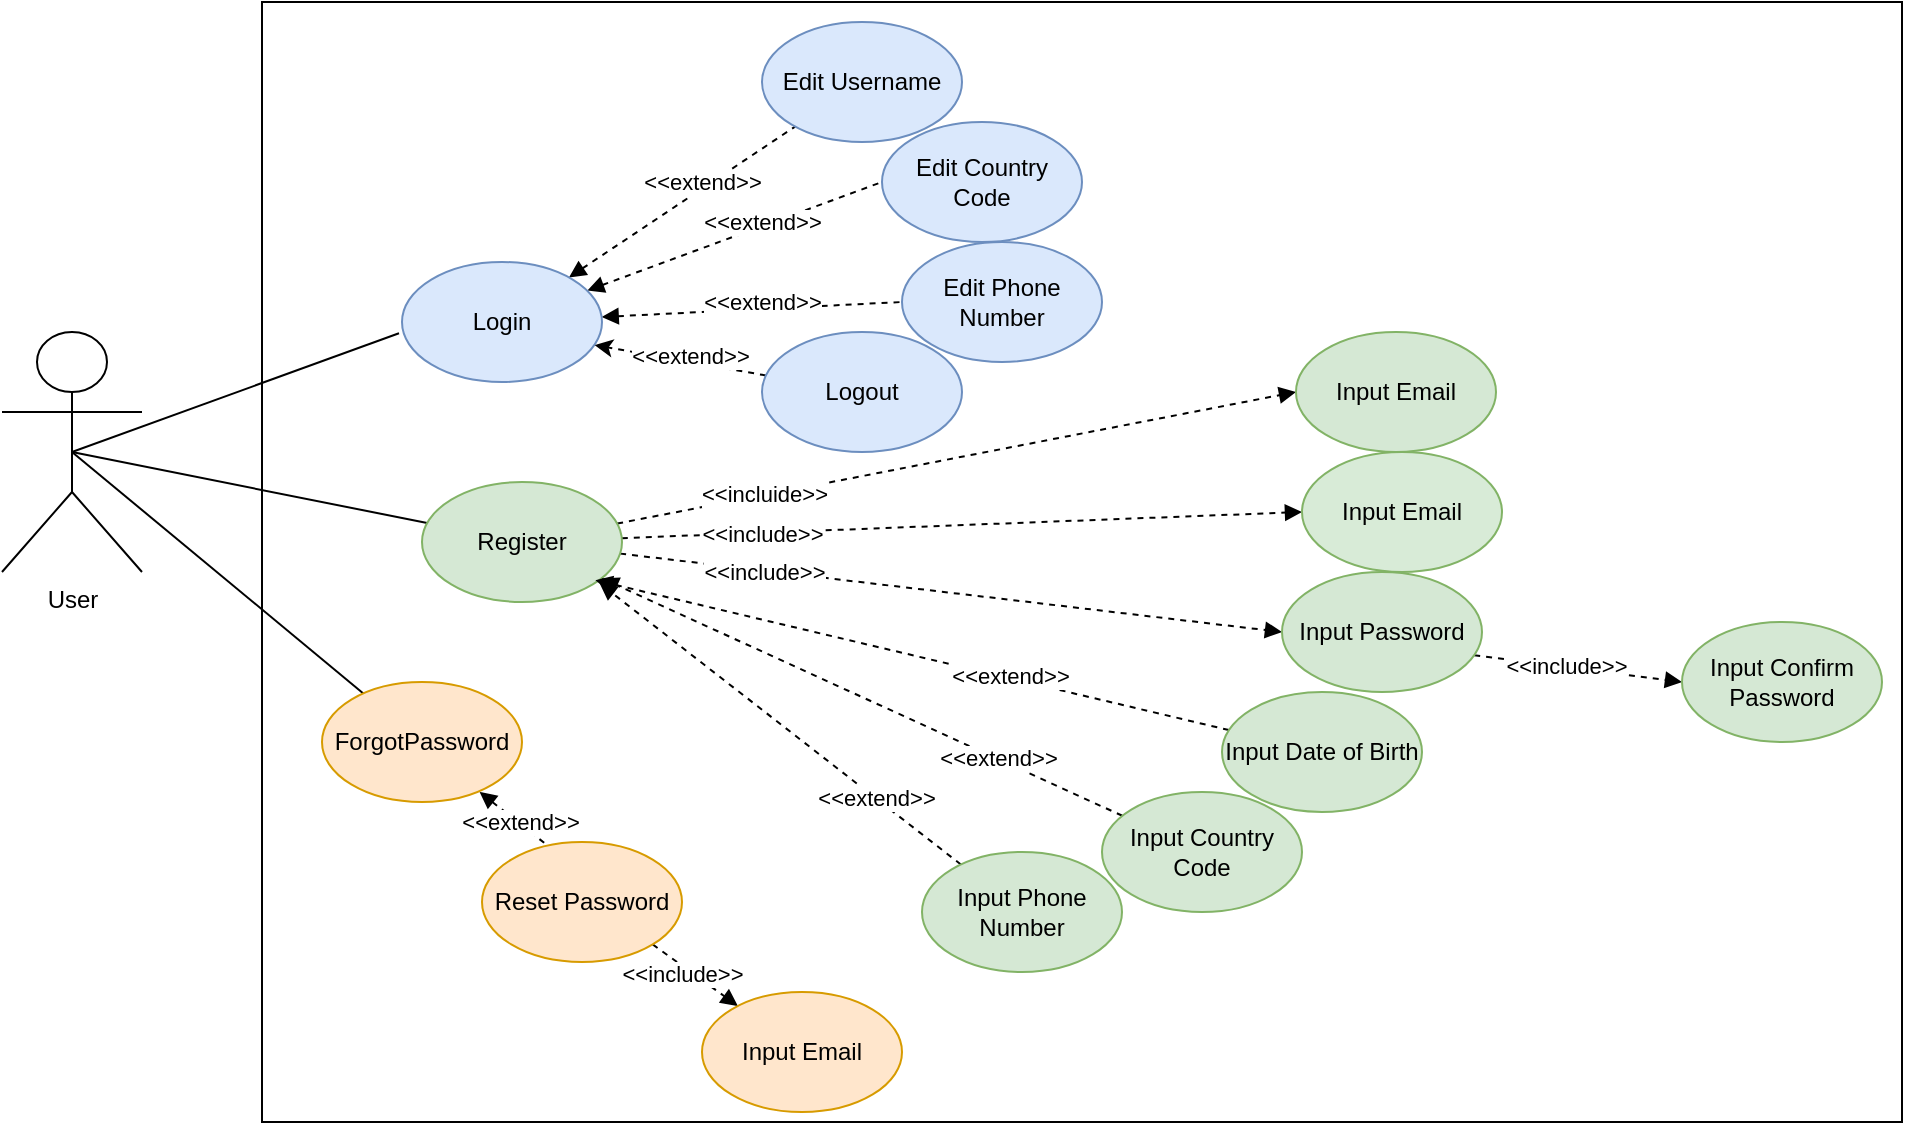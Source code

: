 <mxfile version="13.1.3" type="google"><diagram id="FLAnsnsfEomaacBVh4XP" name="Page-1"><mxGraphModel dx="346" dy="166" grid="1" gridSize="10" guides="1" tooltips="1" connect="1" arrows="1" fold="1" page="1" pageScale="1" pageWidth="827" pageHeight="1169" math="0" shadow="0"><root><mxCell id="0"/><mxCell id="1" parent="0"/><mxCell id="iPLGBOSDuzqeMIdprW-f-1" value="User" style="shape=umlActor;verticalLabelPosition=bottom;labelBackgroundColor=#ffffff;verticalAlign=top;html=1;outlineConnect=0;" parent="1" vertex="1"><mxGeometry x="20" y="195" width="70" height="120" as="geometry"/></mxCell><mxCell id="iPLGBOSDuzqeMIdprW-f-6" value="" style="rounded=0;whiteSpace=wrap;html=1;" parent="1" vertex="1"><mxGeometry x="150" y="30" width="820" height="560" as="geometry"/></mxCell><mxCell id="iPLGBOSDuzqeMIdprW-f-12" style="edgeStyle=none;rounded=0;orthogonalLoop=0;jettySize=auto;html=1;exitX=-0.015;exitY=0.594;exitDx=0;exitDy=0;exitPerimeter=0;jumpStyle=none;endArrow=none;endFill=0;noJump=1;entryX=0.5;entryY=0.5;entryDx=0;entryDy=0;entryPerimeter=0;" parent="1" source="iPLGBOSDuzqeMIdprW-f-7" target="iPLGBOSDuzqeMIdprW-f-1" edge="1"><mxGeometry relative="1" as="geometry"/></mxCell><mxCell id="iPLGBOSDuzqeMIdprW-f-22" style="edgeStyle=none;rounded=0;jumpStyle=none;orthogonalLoop=1;jettySize=auto;html=1;endArrow=none;endFill=0;dashed=1;startArrow=block;startFill=1;" parent="1" source="iPLGBOSDuzqeMIdprW-f-7" target="iPLGBOSDuzqeMIdprW-f-18" edge="1"><mxGeometry relative="1" as="geometry"/></mxCell><mxCell id="iPLGBOSDuzqeMIdprW-f-25" value="&amp;lt;&amp;lt;extend&amp;gt;&amp;gt;" style="edgeLabel;html=1;align=center;verticalAlign=middle;resizable=0;points=[];rotation=0;" parent="iPLGBOSDuzqeMIdprW-f-22" vertex="1" connectable="0"><mxGeometry x="-0.115" y="1" relative="1" as="geometry"><mxPoint x="17.14" y="-13.6" as="offset"/></mxGeometry></mxCell><mxCell id="iPLGBOSDuzqeMIdprW-f-23" style="edgeStyle=none;rounded=0;jumpStyle=none;orthogonalLoop=1;jettySize=auto;html=1;entryX=0;entryY=0.5;entryDx=0;entryDy=0;endArrow=none;endFill=0;dashed=1;startArrow=block;startFill=1;" parent="1" source="iPLGBOSDuzqeMIdprW-f-7" target="iPLGBOSDuzqeMIdprW-f-21" edge="1"><mxGeometry relative="1" as="geometry"/></mxCell><mxCell id="iPLGBOSDuzqeMIdprW-f-26" value="&amp;lt;&amp;lt;extend&amp;gt;&amp;gt;" style="edgeLabel;html=1;align=center;verticalAlign=middle;resizable=0;points=[];rotation=0;" parent="iPLGBOSDuzqeMIdprW-f-23" vertex="1" connectable="0"><mxGeometry x="-0.326" y="-2" relative="1" as="geometry"><mxPoint x="36.97" y="-17.86" as="offset"/></mxGeometry></mxCell><mxCell id="iPLGBOSDuzqeMIdprW-f-24" style="edgeStyle=none;rounded=0;jumpStyle=none;orthogonalLoop=1;jettySize=auto;html=1;entryX=0;entryY=0.5;entryDx=0;entryDy=0;endArrow=none;endFill=0;dashed=1;startArrow=block;startFill=1;" parent="1" source="iPLGBOSDuzqeMIdprW-f-7" target="iPLGBOSDuzqeMIdprW-f-19" edge="1"><mxGeometry relative="1" as="geometry"/></mxCell><mxCell id="iPLGBOSDuzqeMIdprW-f-28" value="&amp;lt;&amp;lt;extend&amp;gt;&amp;gt;" style="edgeLabel;html=1;align=center;verticalAlign=middle;resizable=0;points=[];rotation=0;" parent="iPLGBOSDuzqeMIdprW-f-24" vertex="1" connectable="0"><mxGeometry x="-0.243" y="1" relative="1" as="geometry"><mxPoint x="23.29" y="-3.66" as="offset"/></mxGeometry></mxCell><mxCell id="iPLGBOSDuzqeMIdprW-f-7" value="Login" style="ellipse;whiteSpace=wrap;html=1;fillColor=#dae8fc;strokeColor=#6c8ebf;" parent="1" vertex="1"><mxGeometry x="220" y="160" width="100" height="60" as="geometry"/></mxCell><mxCell id="iPLGBOSDuzqeMIdprW-f-14" style="edgeStyle=none;rounded=0;jumpStyle=none;orthogonalLoop=1;jettySize=auto;html=1;entryX=0.5;entryY=0.5;entryDx=0;entryDy=0;entryPerimeter=0;endArrow=none;endFill=0;" parent="1" source="iPLGBOSDuzqeMIdprW-f-9" target="iPLGBOSDuzqeMIdprW-f-1" edge="1"><mxGeometry relative="1" as="geometry"/></mxCell><mxCell id="iPLGBOSDuzqeMIdprW-f-39" style="edgeStyle=none;rounded=0;jumpStyle=none;orthogonalLoop=1;jettySize=auto;html=1;entryX=0;entryY=0.5;entryDx=0;entryDy=0;dashed=1;startArrow=none;startFill=0;endArrow=block;endFill=1;" parent="1" source="iPLGBOSDuzqeMIdprW-f-9" target="iPLGBOSDuzqeMIdprW-f-33" edge="1"><mxGeometry relative="1" as="geometry"/></mxCell><mxCell id="iPLGBOSDuzqeMIdprW-f-48" value="&amp;lt;&amp;lt;include&amp;gt;&amp;gt;" style="edgeLabel;html=1;align=center;verticalAlign=middle;resizable=0;points=[];" parent="iPLGBOSDuzqeMIdprW-f-39" vertex="1" connectable="0"><mxGeometry x="-0.216" y="3" relative="1" as="geometry"><mxPoint x="-63.4" y="6" as="offset"/></mxGeometry></mxCell><mxCell id="iPLGBOSDuzqeMIdprW-f-40" style="edgeStyle=none;rounded=0;jumpStyle=none;orthogonalLoop=1;jettySize=auto;html=1;entryX=0;entryY=0.5;entryDx=0;entryDy=0;dashed=1;startArrow=none;startFill=0;endArrow=block;endFill=1;" parent="1" source="iPLGBOSDuzqeMIdprW-f-9" target="iPLGBOSDuzqeMIdprW-f-34" edge="1"><mxGeometry relative="1" as="geometry"/></mxCell><mxCell id="iPLGBOSDuzqeMIdprW-f-47" value="&amp;lt;&amp;lt;include&amp;gt;&amp;gt;" style="edgeLabel;html=1;align=center;verticalAlign=middle;resizable=0;points=[];rotation=0;" parent="iPLGBOSDuzqeMIdprW-f-40" vertex="1" connectable="0"><mxGeometry x="-0.082" y="2" relative="1" as="geometry"><mxPoint x="-80" y="-6.76" as="offset"/></mxGeometry></mxCell><mxCell id="iPLGBOSDuzqeMIdprW-f-55" style="edgeStyle=none;rounded=0;jumpStyle=none;orthogonalLoop=1;jettySize=auto;html=1;entryX=0;entryY=0.5;entryDx=0;entryDy=0;dashed=1;startArrow=none;startFill=0;endArrow=block;endFill=1;" parent="1" source="iPLGBOSDuzqeMIdprW-f-9" target="iPLGBOSDuzqeMIdprW-f-54" edge="1"><mxGeometry relative="1" as="geometry"/></mxCell><mxCell id="iPLGBOSDuzqeMIdprW-f-56" value="&amp;lt;&amp;lt;incluide&amp;gt;&amp;gt;" style="edgeLabel;html=1;align=center;verticalAlign=middle;resizable=0;points=[];labelBorderColor=none;" parent="iPLGBOSDuzqeMIdprW-f-55" vertex="1" connectable="0"><mxGeometry x="-0.224" y="1" relative="1" as="geometry"><mxPoint x="-58" y="11" as="offset"/></mxGeometry></mxCell><mxCell id="iPLGBOSDuzqeMIdprW-f-9" value="Register" style="ellipse;whiteSpace=wrap;html=1;fillColor=#d5e8d4;strokeColor=#82b366;" parent="1" vertex="1"><mxGeometry x="230" y="270" width="100" height="60" as="geometry"/></mxCell><mxCell id="iPLGBOSDuzqeMIdprW-f-31" style="edgeStyle=none;rounded=0;jumpStyle=none;orthogonalLoop=1;jettySize=auto;html=1;dashed=1;startArrow=none;startFill=0;endArrow=block;endFill=1;exitX=1;exitY=1;exitDx=0;exitDy=0;" parent="1" source="iPLGBOSDuzqeMIdprW-f-10" target="iPLGBOSDuzqeMIdprW-f-30" edge="1"><mxGeometry relative="1" as="geometry"/></mxCell><mxCell id="iPLGBOSDuzqeMIdprW-f-32" value="&amp;lt;&amp;lt;include&amp;gt;&amp;gt;" style="edgeLabel;html=1;align=center;verticalAlign=middle;resizable=0;points=[];rotation=0;" parent="iPLGBOSDuzqeMIdprW-f-31" vertex="1" connectable="0"><mxGeometry x="-0.313" y="2" relative="1" as="geometry"><mxPoint x="-1.46" y="5.44" as="offset"/></mxGeometry></mxCell><mxCell id="iPLGBOSDuzqeMIdprW-f-10" value="Reset Password" style="ellipse;whiteSpace=wrap;html=1;fillColor=#ffe6cc;strokeColor=#d79b00;" parent="1" vertex="1"><mxGeometry x="260" y="450" width="100" height="60" as="geometry"/></mxCell><mxCell id="iPLGBOSDuzqeMIdprW-f-18" value="Edit Username" style="ellipse;whiteSpace=wrap;html=1;fillColor=#dae8fc;strokeColor=#6c8ebf;" parent="1" vertex="1"><mxGeometry x="400" y="40" width="100" height="60" as="geometry"/></mxCell><mxCell id="iPLGBOSDuzqeMIdprW-f-19" value="Edit Phone Number" style="ellipse;whiteSpace=wrap;html=1;fillColor=#dae8fc;strokeColor=#6c8ebf;" parent="1" vertex="1"><mxGeometry x="470" y="150" width="100" height="60" as="geometry"/></mxCell><mxCell id="iPLGBOSDuzqeMIdprW-f-21" value="Edit Country Code" style="ellipse;whiteSpace=wrap;html=1;fillColor=#dae8fc;strokeColor=#6c8ebf;" parent="1" vertex="1"><mxGeometry x="460" y="90" width="100" height="60" as="geometry"/></mxCell><mxCell id="iPLGBOSDuzqeMIdprW-f-30" value="Input Email" style="ellipse;whiteSpace=wrap;html=1;fillColor=#ffe6cc;strokeColor=#d79b00;" parent="1" vertex="1"><mxGeometry x="370" y="525" width="100" height="60" as="geometry"/></mxCell><mxCell id="iPLGBOSDuzqeMIdprW-f-33" value="Input Email" style="ellipse;whiteSpace=wrap;html=1;fillColor=#D8EBD7;strokeColor=#82b366;" parent="1" vertex="1"><mxGeometry x="670" y="255" width="100" height="60" as="geometry"/></mxCell><mxCell id="iPLGBOSDuzqeMIdprW-f-45" style="edgeStyle=none;rounded=0;jumpStyle=none;orthogonalLoop=1;jettySize=auto;html=1;entryX=0;entryY=0.5;entryDx=0;entryDy=0;dashed=1;startArrow=none;startFill=0;endArrow=block;endFill=1;exitX=0.961;exitY=0.694;exitDx=0;exitDy=0;exitPerimeter=0;" parent="1" source="iPLGBOSDuzqeMIdprW-f-34" target="iPLGBOSDuzqeMIdprW-f-35" edge="1"><mxGeometry relative="1" as="geometry"><mxPoint x="891.3" y="308.24" as="sourcePoint"/></mxGeometry></mxCell><mxCell id="iPLGBOSDuzqeMIdprW-f-46" value="&amp;lt;&amp;lt;include&amp;gt;&amp;gt;" style="edgeLabel;html=1;align=center;verticalAlign=middle;resizable=0;points=[];" parent="iPLGBOSDuzqeMIdprW-f-45" vertex="1" connectable="0"><mxGeometry x="-0.228" y="2" relative="1" as="geometry"><mxPoint x="5.14" y="2" as="offset"/></mxGeometry></mxCell><mxCell id="iPLGBOSDuzqeMIdprW-f-34" value="Input Password" style="ellipse;whiteSpace=wrap;html=1;fillColor=#d5e8d4;strokeColor=#82b366;" parent="1" vertex="1"><mxGeometry x="660" y="315" width="100" height="60" as="geometry"/></mxCell><mxCell id="iPLGBOSDuzqeMIdprW-f-35" value="Input Confirm Password" style="ellipse;whiteSpace=wrap;html=1;fillColor=#d5e8d4;strokeColor=#82b366;" parent="1" vertex="1"><mxGeometry x="860" y="340" width="100" height="60" as="geometry"/></mxCell><mxCell id="iPLGBOSDuzqeMIdprW-f-42" style="edgeStyle=none;rounded=0;jumpStyle=none;orthogonalLoop=1;jettySize=auto;html=1;dashed=1;startArrow=none;startFill=0;endArrow=block;endFill=1;entryX=0.867;entryY=0.818;entryDx=0;entryDy=0;entryPerimeter=0;" parent="1" source="iPLGBOSDuzqeMIdprW-f-36" target="iPLGBOSDuzqeMIdprW-f-9" edge="1"><mxGeometry relative="1" as="geometry"><mxPoint x="320" y="320" as="targetPoint"/></mxGeometry></mxCell><mxCell id="iPLGBOSDuzqeMIdprW-f-49" value="&amp;lt;&amp;lt;extend&amp;gt;&amp;gt;" style="edgeLabel;html=1;align=center;verticalAlign=middle;resizable=0;points=[];rotation=0;" parent="iPLGBOSDuzqeMIdprW-f-42" vertex="1" connectable="0"><mxGeometry x="0.051" y="1" relative="1" as="geometry"><mxPoint x="56.7" y="11" as="offset"/></mxGeometry></mxCell><mxCell id="iPLGBOSDuzqeMIdprW-f-36" value="Input Date of Birth" style="ellipse;whiteSpace=wrap;html=1;fillColor=#d5e8d4;strokeColor=#82b366;" parent="1" vertex="1"><mxGeometry x="630" y="375" width="100" height="60" as="geometry"/></mxCell><mxCell id="iPLGBOSDuzqeMIdprW-f-43" style="edgeStyle=none;rounded=0;jumpStyle=none;orthogonalLoop=1;jettySize=auto;html=1;dashed=1;startArrow=none;startFill=0;endArrow=block;endFill=1;" parent="1" source="iPLGBOSDuzqeMIdprW-f-37" target="iPLGBOSDuzqeMIdprW-f-9" edge="1"><mxGeometry relative="1" as="geometry"><mxPoint x="328" y="340" as="targetPoint"/></mxGeometry></mxCell><mxCell id="iPLGBOSDuzqeMIdprW-f-51" value="&lt;span style=&quot;color: rgba(0 , 0 , 0 , 0) ; font-family: monospace ; font-size: 0px ; background-color: rgb(248 , 249 , 250)&quot;&gt;%3CmxGraphModel%3E%3Croot%3E%3CmxCell%20id%3D%220%22%2F%3E%3CmxCell%20id%3D%221%22%20parent%3D%220%22%2F%3E%3CmxCell%20id%3D%222%22%20value%3D%22%26amp%3Blt%3B%26amp%3Blt%3Bextend%26amp%3Bgt%3B%26amp%3Bgt%3B%22%20style%3D%22edgeLabel%3Bhtml%3D1%3Balign%3Dcenter%3BverticalAlign%3Dmiddle%3Bresizable%3D0%3Bpoints%3D%5B%5D%3Brotation%3D10%3B%22%20vertex%3D%221%22%20connectable%3D%220%22%20parent%3D%221%22%3E%3CmxGeometry%20x%3D%22498.022%22%20y%3D%22330.76%22%20as%3D%22geometry%22%3E%3CmxPoint%20as%3D%22offset%22%2F%3E%3C%2FmxGeometry%3E%3C%2FmxCell%3E%3C%2Froot%3E%3C%2FmxGraphModel%3E&amp;lt;&amp;lt;&lt;/span&gt;" style="edgeLabel;html=1;align=center;verticalAlign=middle;resizable=0;points=[];" parent="iPLGBOSDuzqeMIdprW-f-43" vertex="1" connectable="0"><mxGeometry x="-0.175" y="1" relative="1" as="geometry"><mxPoint as="offset"/></mxGeometry></mxCell><mxCell id="iPLGBOSDuzqeMIdprW-f-52" value="&amp;lt;&amp;lt;extend&amp;gt;&amp;gt;" style="edgeLabel;html=1;align=center;verticalAlign=middle;resizable=0;points=[];rotation=0;" parent="iPLGBOSDuzqeMIdprW-f-43" vertex="1" connectable="0"><mxGeometry x="-0.289" y="2" relative="1" as="geometry"><mxPoint x="30.95" y="11" as="offset"/></mxGeometry></mxCell><mxCell id="iPLGBOSDuzqeMIdprW-f-37" value="Input Country Code" style="ellipse;whiteSpace=wrap;html=1;fillColor=#d5e8d4;strokeColor=#82b366;" parent="1" vertex="1"><mxGeometry x="570" y="425" width="100" height="60" as="geometry"/></mxCell><mxCell id="iPLGBOSDuzqeMIdprW-f-44" style="edgeStyle=none;rounded=0;jumpStyle=none;orthogonalLoop=1;jettySize=auto;html=1;entryX=0.888;entryY=0.844;entryDx=0;entryDy=0;entryPerimeter=0;dashed=1;startArrow=none;startFill=0;endArrow=block;endFill=1;" parent="1" source="iPLGBOSDuzqeMIdprW-f-38" target="iPLGBOSDuzqeMIdprW-f-9" edge="1"><mxGeometry relative="1" as="geometry"/></mxCell><mxCell id="iPLGBOSDuzqeMIdprW-f-57" value="&amp;lt;&amp;lt;extend&amp;gt;&amp;gt;" style="edgeLabel;html=1;align=center;verticalAlign=middle;resizable=0;points=[];rotation=0;" parent="iPLGBOSDuzqeMIdprW-f-44" vertex="1" connectable="0"><mxGeometry x="-0.527" relative="1" as="geometry"><mxPoint as="offset"/></mxGeometry></mxCell><mxCell id="iPLGBOSDuzqeMIdprW-f-38" value="Input Phone Number" style="ellipse;whiteSpace=wrap;html=1;fillColor=#d5e8d4;strokeColor=#82b366;" parent="1" vertex="1"><mxGeometry x="480" y="455" width="100" height="60" as="geometry"/></mxCell><mxCell id="iPLGBOSDuzqeMIdprW-f-54" value="Input Email" style="ellipse;whiteSpace=wrap;html=1;fillColor=#d5e8d4;strokeColor=#82b366;" parent="1" vertex="1"><mxGeometry x="667" y="195" width="100" height="60" as="geometry"/></mxCell><mxCell id="iPLGBOSDuzqeMIdprW-f-63" style="edgeStyle=none;rounded=0;jumpStyle=none;orthogonalLoop=1;jettySize=auto;html=1;entryX=0.5;entryY=0.5;entryDx=0;entryDy=0;entryPerimeter=0;startArrow=none;startFill=0;endArrow=none;endFill=0;" parent="1" source="iPLGBOSDuzqeMIdprW-f-62" target="iPLGBOSDuzqeMIdprW-f-1" edge="1"><mxGeometry relative="1" as="geometry"/></mxCell><mxCell id="iPLGBOSDuzqeMIdprW-f-64" style="edgeStyle=none;rounded=0;jumpStyle=none;orthogonalLoop=1;jettySize=auto;html=1;startArrow=block;startFill=1;endArrow=none;endFill=0;exitX=0.788;exitY=0.916;exitDx=0;exitDy=0;exitPerimeter=0;entryX=0.333;entryY=0.036;entryDx=0;entryDy=0;entryPerimeter=0;dashed=1;" parent="1" source="iPLGBOSDuzqeMIdprW-f-62" target="iPLGBOSDuzqeMIdprW-f-10" edge="1"><mxGeometry relative="1" as="geometry"/></mxCell><mxCell id="iPLGBOSDuzqeMIdprW-f-65" value="&amp;lt;&amp;lt;extend&amp;gt;&amp;gt;" style="edgeLabel;html=1;align=center;verticalAlign=middle;resizable=0;points=[];" parent="iPLGBOSDuzqeMIdprW-f-64" vertex="1" connectable="0"><mxGeometry x="0.134" y="1" relative="1" as="geometry"><mxPoint as="offset"/></mxGeometry></mxCell><mxCell id="iPLGBOSDuzqeMIdprW-f-62" value="ForgotPassword" style="ellipse;whiteSpace=wrap;html=1;fillColor=#ffe6cc;strokeColor=#d79b00;" parent="1" vertex="1"><mxGeometry x="180" y="370" width="100" height="60" as="geometry"/></mxCell><mxCell id="UZRLICCD2Gp1GogxVa80-2" style="rounded=0;orthogonalLoop=1;jettySize=auto;html=1;entryX=0.964;entryY=0.693;entryDx=0;entryDy=0;entryPerimeter=0;dashed=1;" edge="1" parent="1" source="UZRLICCD2Gp1GogxVa80-1" target="iPLGBOSDuzqeMIdprW-f-7"><mxGeometry relative="1" as="geometry"/></mxCell><mxCell id="UZRLICCD2Gp1GogxVa80-1" value="Logout" style="ellipse;whiteSpace=wrap;html=1;fillColor=#dae8fc;strokeColor=#6c8ebf;" vertex="1" parent="1"><mxGeometry x="400" y="195" width="100" height="60" as="geometry"/></mxCell><mxCell id="UZRLICCD2Gp1GogxVa80-3" value="&amp;lt;&amp;lt;extend&amp;gt;&amp;gt;" style="edgeLabel;html=1;align=center;verticalAlign=middle;resizable=0;points=[];rotation=0;" vertex="1" connectable="0" parent="1"><mxGeometry x="339.996" y="210.003" as="geometry"><mxPoint x="23.29" y="-3.66" as="offset"/></mxGeometry></mxCell></root></mxGraphModel></diagram></mxfile>